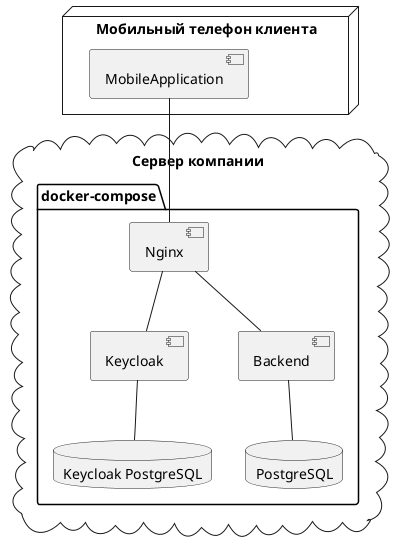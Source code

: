 @startuml Диаграмма развертывания

node "Мобильный телефон клиента" {
    [MobileApplication]
}

cloud "Сервер компании" {
    package docker-compose {
        [Nginx]
        [Keycloak]
        [Backend]
        database PostgreSQL
        database "Keycloak PostgreSQL"
    }
}

[MobileApplication] -- [Nginx]

[Nginx] -- [Keycloak]
[Nginx] -- [Backend]

[Backend] -- [PostgreSQL]
[Keycloak] -- [Keycloak PostgreSQL]

@enduml